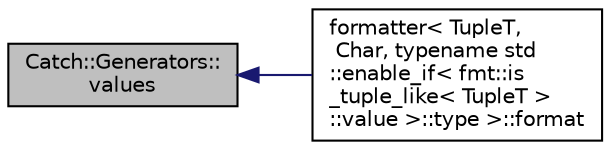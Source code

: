 digraph "Catch::Generators::values"
{
  edge [fontname="Helvetica",fontsize="10",labelfontname="Helvetica",labelfontsize="10"];
  node [fontname="Helvetica",fontsize="10",shape=record];
  rankdir="LR";
  Node1 [label="Catch::Generators::\lvalues",height=0.2,width=0.4,color="black", fillcolor="grey75", style="filled" fontcolor="black"];
  Node1 -> Node2 [dir="back",color="midnightblue",fontsize="10",style="solid",fontname="Helvetica"];
  Node2 [label="formatter\< TupleT,\l Char, typename std\l::enable_if\< fmt::is\l_tuple_like\< TupleT \>\l::value \>::type \>::format",height=0.2,width=0.4,color="black", fillcolor="white", style="filled",URL="$structformatter_3_01_tuple_t_00_01_char_00_01typename_01std_1_1enable__if_3_01fmt_1_1is__tuple__a8a88f793f5f612c28a21643fc88182d.html#a7d5dc29d45fc8f500059ce69020b2ea6"];
}
